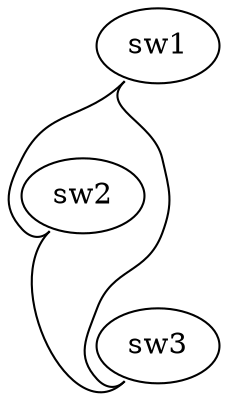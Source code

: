 graph dc1 {
 "sw1" [function="leaf" config="./helper_scripts/extra_switch_config.sh"]
 "sw2" [function="leaf" config="./helper_scripts/extra_switch_config.sh"]
 "sw3" [function="leaf" config="./helper_scripts/extra_switch_config.sh"]
   "sw1":"swp1" -- "sw2":"swp1"
   "sw2":"swp2" -- "sw3":"swp1"
   "sw3":"swp2" -- "sw1":"swp2"
}
